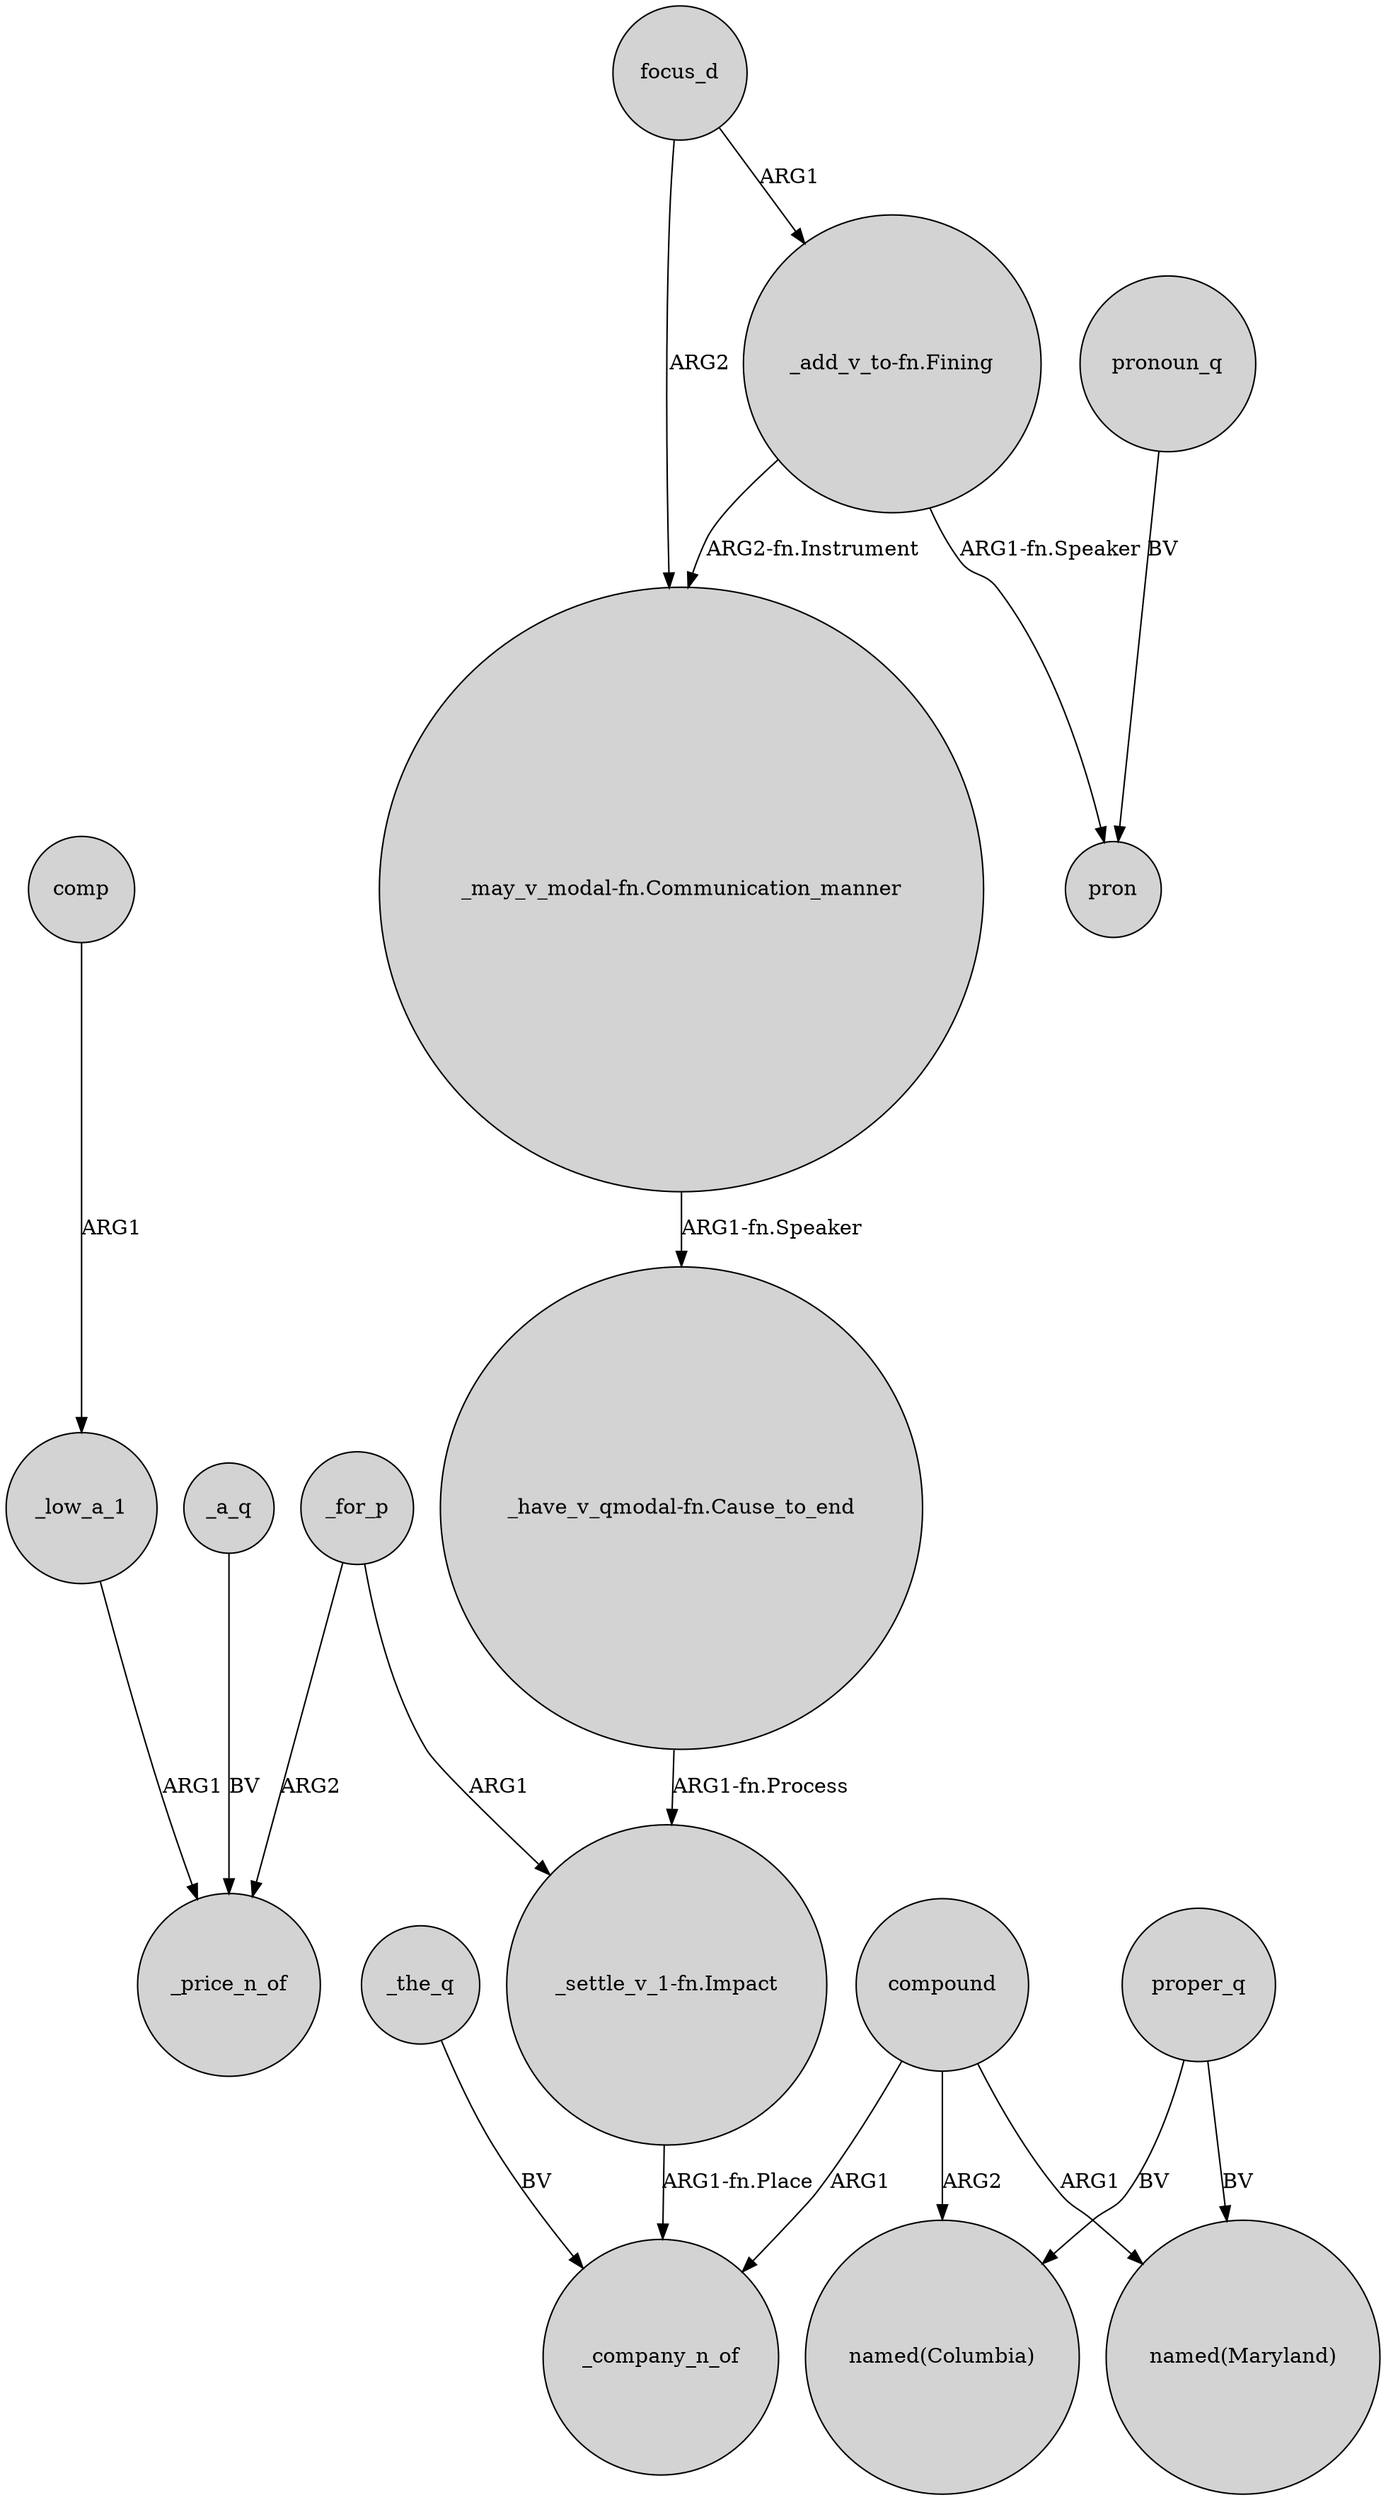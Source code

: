 digraph {
	node [shape=circle style=filled]
	comp -> _low_a_1 [label=ARG1]
	compound -> _company_n_of [label=ARG1]
	focus_d -> "_may_v_modal-fn.Communication_manner" [label=ARG2]
	_for_p -> _price_n_of [label=ARG2]
	compound -> "named(Columbia)" [label=ARG2]
	_low_a_1 -> _price_n_of [label=ARG1]
	pronoun_q -> pron [label=BV]
	"_add_v_to-fn.Fining" -> "_may_v_modal-fn.Communication_manner" [label="ARG2-fn.Instrument"]
	"_settle_v_1-fn.Impact" -> _company_n_of [label="ARG1-fn.Place"]
	focus_d -> "_add_v_to-fn.Fining" [label=ARG1]
	_for_p -> "_settle_v_1-fn.Impact" [label=ARG1]
	compound -> "named(Maryland)" [label=ARG1]
	proper_q -> "named(Columbia)" [label=BV]
	"_may_v_modal-fn.Communication_manner" -> "_have_v_qmodal-fn.Cause_to_end" [label="ARG1-fn.Speaker"]
	"_add_v_to-fn.Fining" -> pron [label="ARG1-fn.Speaker"]
	"_have_v_qmodal-fn.Cause_to_end" -> "_settle_v_1-fn.Impact" [label="ARG1-fn.Process"]
	_the_q -> _company_n_of [label=BV]
	proper_q -> "named(Maryland)" [label=BV]
	_a_q -> _price_n_of [label=BV]
}
